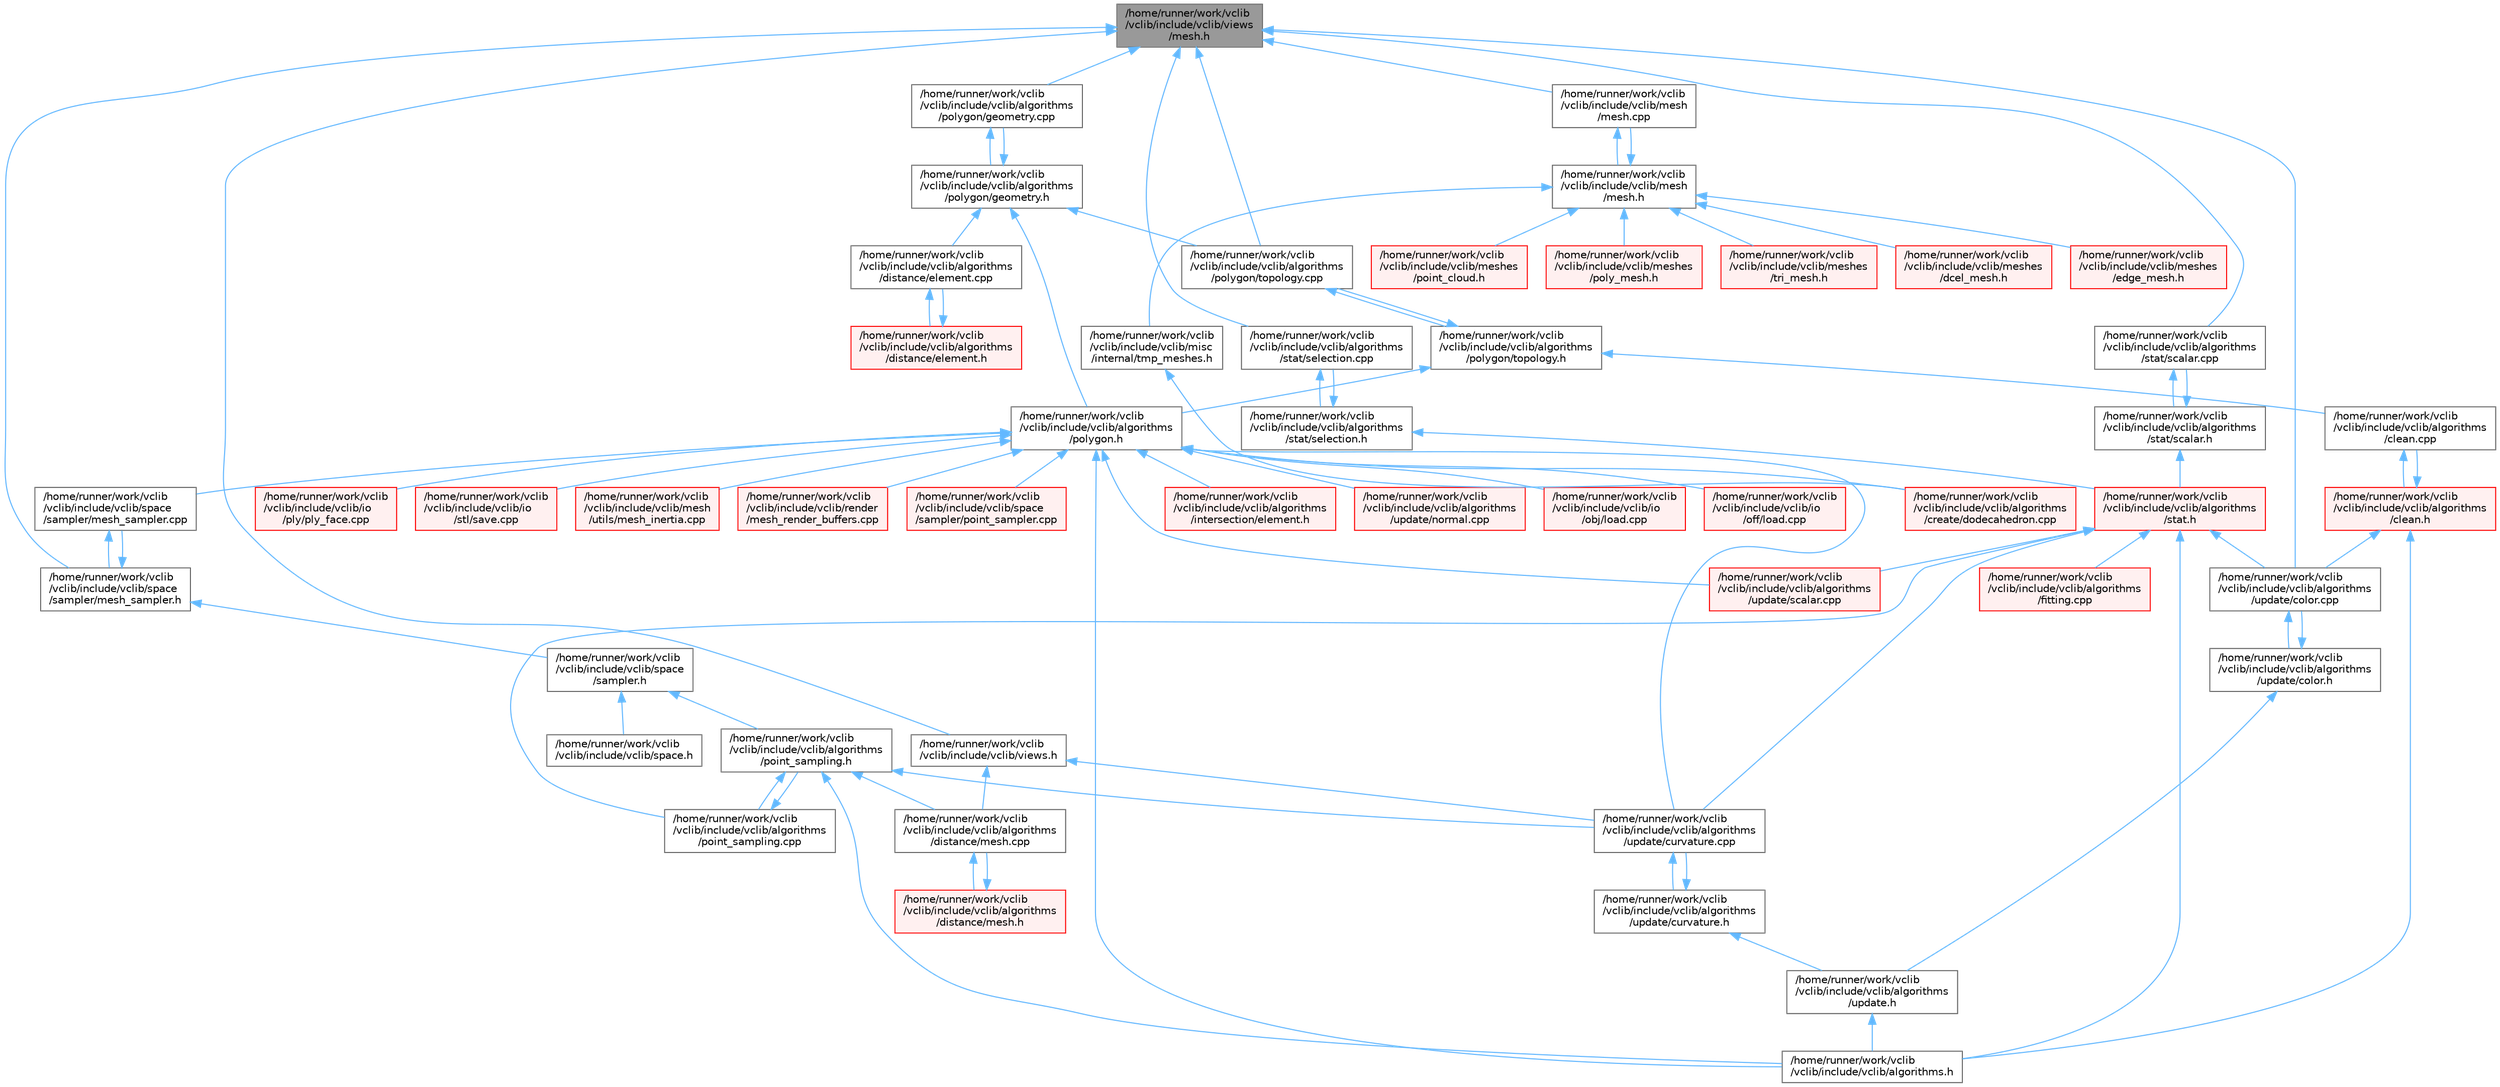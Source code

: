 digraph "/home/runner/work/vclib/vclib/include/vclib/views/mesh.h"
{
 // LATEX_PDF_SIZE
  bgcolor="transparent";
  edge [fontname=Helvetica,fontsize=10,labelfontname=Helvetica,labelfontsize=10];
  node [fontname=Helvetica,fontsize=10,shape=box,height=0.2,width=0.4];
  Node1 [label="/home/runner/work/vclib\l/vclib/include/vclib/views\l/mesh.h",height=0.2,width=0.4,color="gray40", fillcolor="grey60", style="filled", fontcolor="black",tooltip=" "];
  Node1 -> Node2 [dir="back",color="steelblue1",style="solid"];
  Node2 [label="/home/runner/work/vclib\l/vclib/include/vclib/algorithms\l/polygon/geometry.cpp",height=0.2,width=0.4,color="grey40", fillcolor="white", style="filled",URL="$geometry_8cpp.html",tooltip=" "];
  Node2 -> Node3 [dir="back",color="steelblue1",style="solid"];
  Node3 [label="/home/runner/work/vclib\l/vclib/include/vclib/algorithms\l/polygon/geometry.h",height=0.2,width=0.4,color="grey40", fillcolor="white", style="filled",URL="$geometry_8h.html",tooltip=" "];
  Node3 -> Node4 [dir="back",color="steelblue1",style="solid"];
  Node4 [label="/home/runner/work/vclib\l/vclib/include/vclib/algorithms\l/distance/element.cpp",height=0.2,width=0.4,color="grey40", fillcolor="white", style="filled",URL="$algorithms_2distance_2element_8cpp.html",tooltip=" "];
  Node4 -> Node5 [dir="back",color="steelblue1",style="solid"];
  Node5 [label="/home/runner/work/vclib\l/vclib/include/vclib/algorithms\l/distance/element.h",height=0.2,width=0.4,color="red", fillcolor="#FFF0F0", style="filled",URL="$algorithms_2distance_2element_8h.html",tooltip=" "];
  Node5 -> Node4 [dir="back",color="steelblue1",style="solid"];
  Node3 -> Node22 [dir="back",color="steelblue1",style="solid"];
  Node22 [label="/home/runner/work/vclib\l/vclib/include/vclib/algorithms\l/polygon.h",height=0.2,width=0.4,color="grey40", fillcolor="white", style="filled",URL="$algorithms_2polygon_8h.html",tooltip=" "];
  Node22 -> Node8 [dir="back",color="steelblue1",style="solid"];
  Node8 [label="/home/runner/work/vclib\l/vclib/include/vclib/algorithms.h",height=0.2,width=0.4,color="grey40", fillcolor="white", style="filled",URL="$algorithms_8h.html",tooltip=" "];
  Node22 -> Node23 [dir="back",color="steelblue1",style="solid"];
  Node23 [label="/home/runner/work/vclib\l/vclib/include/vclib/algorithms\l/create/dodecahedron.cpp",height=0.2,width=0.4,color="red", fillcolor="#FFF0F0", style="filled",URL="$dodecahedron_8cpp.html",tooltip=" "];
  Node22 -> Node26 [dir="back",color="steelblue1",style="solid"];
  Node26 [label="/home/runner/work/vclib\l/vclib/include/vclib/algorithms\l/intersection/element.h",height=0.2,width=0.4,color="red", fillcolor="#FFF0F0", style="filled",URL="$algorithms_2intersection_2element_8h.html",tooltip=" "];
  Node22 -> Node15 [dir="back",color="steelblue1",style="solid"];
  Node15 [label="/home/runner/work/vclib\l/vclib/include/vclib/algorithms\l/update/curvature.cpp",height=0.2,width=0.4,color="grey40", fillcolor="white", style="filled",URL="$curvature_8cpp.html",tooltip=" "];
  Node15 -> Node16 [dir="back",color="steelblue1",style="solid"];
  Node16 [label="/home/runner/work/vclib\l/vclib/include/vclib/algorithms\l/update/curvature.h",height=0.2,width=0.4,color="grey40", fillcolor="white", style="filled",URL="$curvature_8h.html",tooltip=" "];
  Node16 -> Node17 [dir="back",color="steelblue1",style="solid"];
  Node17 [label="/home/runner/work/vclib\l/vclib/include/vclib/algorithms\l/update.h",height=0.2,width=0.4,color="grey40", fillcolor="white", style="filled",URL="$update_8h.html",tooltip=" "];
  Node17 -> Node8 [dir="back",color="steelblue1",style="solid"];
  Node16 -> Node15 [dir="back",color="steelblue1",style="solid"];
  Node22 -> Node32 [dir="back",color="steelblue1",style="solid"];
  Node32 [label="/home/runner/work/vclib\l/vclib/include/vclib/algorithms\l/update/normal.cpp",height=0.2,width=0.4,color="red", fillcolor="#FFF0F0", style="filled",URL="$algorithms_2update_2normal_8cpp.html",tooltip=" "];
  Node22 -> Node38 [dir="back",color="steelblue1",style="solid"];
  Node38 [label="/home/runner/work/vclib\l/vclib/include/vclib/algorithms\l/update/scalar.cpp",height=0.2,width=0.4,color="red", fillcolor="#FFF0F0", style="filled",URL="$algorithms_2update_2scalar_8cpp.html",tooltip=" "];
  Node22 -> Node40 [dir="back",color="steelblue1",style="solid"];
  Node40 [label="/home/runner/work/vclib\l/vclib/include/vclib/io\l/obj/load.cpp",height=0.2,width=0.4,color="red", fillcolor="#FFF0F0", style="filled",URL="$obj_2load_8cpp.html",tooltip=" "];
  Node22 -> Node45 [dir="back",color="steelblue1",style="solid"];
  Node45 [label="/home/runner/work/vclib\l/vclib/include/vclib/io\l/off/load.cpp",height=0.2,width=0.4,color="red", fillcolor="#FFF0F0", style="filled",URL="$off_2load_8cpp.html",tooltip=" "];
  Node22 -> Node47 [dir="back",color="steelblue1",style="solid"];
  Node47 [label="/home/runner/work/vclib\l/vclib/include/vclib/io\l/ply/ply_face.cpp",height=0.2,width=0.4,color="red", fillcolor="#FFF0F0", style="filled",URL="$ply__face_8cpp.html",tooltip=" "];
  Node22 -> Node55 [dir="back",color="steelblue1",style="solid"];
  Node55 [label="/home/runner/work/vclib\l/vclib/include/vclib/io\l/stl/save.cpp",height=0.2,width=0.4,color="red", fillcolor="#FFF0F0", style="filled",URL="$stl_2save_8cpp.html",tooltip=" "];
  Node22 -> Node57 [dir="back",color="steelblue1",style="solid"];
  Node57 [label="/home/runner/work/vclib\l/vclib/include/vclib/mesh\l/utils/mesh_inertia.cpp",height=0.2,width=0.4,color="red", fillcolor="#FFF0F0", style="filled",URL="$mesh__inertia_8cpp.html",tooltip=" "];
  Node22 -> Node67 [dir="back",color="steelblue1",style="solid"];
  Node67 [label="/home/runner/work/vclib\l/vclib/include/vclib/render\l/mesh_render_buffers.cpp",height=0.2,width=0.4,color="red", fillcolor="#FFF0F0", style="filled",URL="$mesh__render__buffers_8cpp.html",tooltip=" "];
  Node22 -> Node71 [dir="back",color="steelblue1",style="solid"];
  Node71 [label="/home/runner/work/vclib\l/vclib/include/vclib/space\l/sampler/mesh_sampler.cpp",height=0.2,width=0.4,color="grey40", fillcolor="white", style="filled",URL="$mesh__sampler_8cpp.html",tooltip=" "];
  Node71 -> Node72 [dir="back",color="steelblue1",style="solid"];
  Node72 [label="/home/runner/work/vclib\l/vclib/include/vclib/space\l/sampler/mesh_sampler.h",height=0.2,width=0.4,color="grey40", fillcolor="white", style="filled",URL="$mesh__sampler_8h.html",tooltip=" "];
  Node72 -> Node73 [dir="back",color="steelblue1",style="solid"];
  Node73 [label="/home/runner/work/vclib\l/vclib/include/vclib/space\l/sampler.h",height=0.2,width=0.4,color="grey40", fillcolor="white", style="filled",URL="$space_2sampler_8h.html",tooltip=" "];
  Node73 -> Node64 [dir="back",color="steelblue1",style="solid"];
  Node64 [label="/home/runner/work/vclib\l/vclib/include/vclib/algorithms\l/point_sampling.h",height=0.2,width=0.4,color="grey40", fillcolor="white", style="filled",URL="$point__sampling_8h.html",tooltip=" "];
  Node64 -> Node8 [dir="back",color="steelblue1",style="solid"];
  Node64 -> Node13 [dir="back",color="steelblue1",style="solid"];
  Node13 [label="/home/runner/work/vclib\l/vclib/include/vclib/algorithms\l/distance/mesh.cpp",height=0.2,width=0.4,color="grey40", fillcolor="white", style="filled",URL="$algorithms_2distance_2mesh_8cpp.html",tooltip=" "];
  Node13 -> Node14 [dir="back",color="steelblue1",style="solid"];
  Node14 [label="/home/runner/work/vclib\l/vclib/include/vclib/algorithms\l/distance/mesh.h",height=0.2,width=0.4,color="red", fillcolor="#FFF0F0", style="filled",URL="$algorithms_2distance_2mesh_8h.html",tooltip=" "];
  Node14 -> Node13 [dir="back",color="steelblue1",style="solid"];
  Node64 -> Node63 [dir="back",color="steelblue1",style="solid"];
  Node63 [label="/home/runner/work/vclib\l/vclib/include/vclib/algorithms\l/point_sampling.cpp",height=0.2,width=0.4,color="grey40", fillcolor="white", style="filled",URL="$point__sampling_8cpp.html",tooltip=" "];
  Node63 -> Node64 [dir="back",color="steelblue1",style="solid"];
  Node64 -> Node15 [dir="back",color="steelblue1",style="solid"];
  Node73 -> Node18 [dir="back",color="steelblue1",style="solid"];
  Node18 [label="/home/runner/work/vclib\l/vclib/include/vclib/space.h",height=0.2,width=0.4,color="grey40", fillcolor="white", style="filled",URL="$space_8h.html",tooltip=" "];
  Node72 -> Node71 [dir="back",color="steelblue1",style="solid"];
  Node22 -> Node74 [dir="back",color="steelblue1",style="solid"];
  Node74 [label="/home/runner/work/vclib\l/vclib/include/vclib/space\l/sampler/point_sampler.cpp",height=0.2,width=0.4,color="red", fillcolor="#FFF0F0", style="filled",URL="$point__sampler_8cpp.html",tooltip=" "];
  Node3 -> Node2 [dir="back",color="steelblue1",style="solid"];
  Node3 -> Node76 [dir="back",color="steelblue1",style="solid"];
  Node76 [label="/home/runner/work/vclib\l/vclib/include/vclib/algorithms\l/polygon/topology.cpp",height=0.2,width=0.4,color="grey40", fillcolor="white", style="filled",URL="$polygon_2topology_8cpp.html",tooltip=" "];
  Node76 -> Node77 [dir="back",color="steelblue1",style="solid"];
  Node77 [label="/home/runner/work/vclib\l/vclib/include/vclib/algorithms\l/polygon/topology.h",height=0.2,width=0.4,color="grey40", fillcolor="white", style="filled",URL="$polygon_2topology_8h.html",tooltip=" "];
  Node77 -> Node78 [dir="back",color="steelblue1",style="solid"];
  Node78 [label="/home/runner/work/vclib\l/vclib/include/vclib/algorithms\l/clean.cpp",height=0.2,width=0.4,color="grey40", fillcolor="white", style="filled",URL="$clean_8cpp.html",tooltip=" "];
  Node78 -> Node79 [dir="back",color="steelblue1",style="solid"];
  Node79 [label="/home/runner/work/vclib\l/vclib/include/vclib/algorithms\l/clean.h",height=0.2,width=0.4,color="red", fillcolor="#FFF0F0", style="filled",URL="$clean_8h.html",tooltip=" "];
  Node79 -> Node8 [dir="back",color="steelblue1",style="solid"];
  Node79 -> Node78 [dir="back",color="steelblue1",style="solid"];
  Node79 -> Node65 [dir="back",color="steelblue1",style="solid"];
  Node65 [label="/home/runner/work/vclib\l/vclib/include/vclib/algorithms\l/update/color.cpp",height=0.2,width=0.4,color="grey40", fillcolor="white", style="filled",URL="$algorithms_2update_2color_8cpp.html",tooltip=" "];
  Node65 -> Node66 [dir="back",color="steelblue1",style="solid"];
  Node66 [label="/home/runner/work/vclib\l/vclib/include/vclib/algorithms\l/update/color.h",height=0.2,width=0.4,color="grey40", fillcolor="white", style="filled",URL="$algorithms_2update_2color_8h.html",tooltip=" "];
  Node66 -> Node17 [dir="back",color="steelblue1",style="solid"];
  Node66 -> Node65 [dir="back",color="steelblue1",style="solid"];
  Node77 -> Node22 [dir="back",color="steelblue1",style="solid"];
  Node77 -> Node76 [dir="back",color="steelblue1",style="solid"];
  Node1 -> Node76 [dir="back",color="steelblue1",style="solid"];
  Node1 -> Node82 [dir="back",color="steelblue1",style="solid"];
  Node82 [label="/home/runner/work/vclib\l/vclib/include/vclib/algorithms\l/stat/scalar.cpp",height=0.2,width=0.4,color="grey40", fillcolor="white", style="filled",URL="$algorithms_2stat_2scalar_8cpp.html",tooltip=" "];
  Node82 -> Node83 [dir="back",color="steelblue1",style="solid"];
  Node83 [label="/home/runner/work/vclib\l/vclib/include/vclib/algorithms\l/stat/scalar.h",height=0.2,width=0.4,color="grey40", fillcolor="white", style="filled",URL="$algorithms_2stat_2scalar_8h.html",tooltip=" "];
  Node83 -> Node60 [dir="back",color="steelblue1",style="solid"];
  Node60 [label="/home/runner/work/vclib\l/vclib/include/vclib/algorithms\l/stat.h",height=0.2,width=0.4,color="red", fillcolor="#FFF0F0", style="filled",URL="$stat_8h.html",tooltip=" "];
  Node60 -> Node8 [dir="back",color="steelblue1",style="solid"];
  Node60 -> Node61 [dir="back",color="steelblue1",style="solid"];
  Node61 [label="/home/runner/work/vclib\l/vclib/include/vclib/algorithms\l/fitting.cpp",height=0.2,width=0.4,color="red", fillcolor="#FFF0F0", style="filled",URL="$fitting_8cpp.html",tooltip=" "];
  Node60 -> Node63 [dir="back",color="steelblue1",style="solid"];
  Node60 -> Node65 [dir="back",color="steelblue1",style="solid"];
  Node60 -> Node15 [dir="back",color="steelblue1",style="solid"];
  Node60 -> Node38 [dir="back",color="steelblue1",style="solid"];
  Node83 -> Node82 [dir="back",color="steelblue1",style="solid"];
  Node1 -> Node84 [dir="back",color="steelblue1",style="solid"];
  Node84 [label="/home/runner/work/vclib\l/vclib/include/vclib/algorithms\l/stat/selection.cpp",height=0.2,width=0.4,color="grey40", fillcolor="white", style="filled",URL="$stat_2selection_8cpp.html",tooltip=" "];
  Node84 -> Node85 [dir="back",color="steelblue1",style="solid"];
  Node85 [label="/home/runner/work/vclib\l/vclib/include/vclib/algorithms\l/stat/selection.h",height=0.2,width=0.4,color="grey40", fillcolor="white", style="filled",URL="$algorithms_2stat_2selection_8h.html",tooltip=" "];
  Node85 -> Node60 [dir="back",color="steelblue1",style="solid"];
  Node85 -> Node84 [dir="back",color="steelblue1",style="solid"];
  Node1 -> Node65 [dir="back",color="steelblue1",style="solid"];
  Node1 -> Node86 [dir="back",color="steelblue1",style="solid"];
  Node86 [label="/home/runner/work/vclib\l/vclib/include/vclib/mesh\l/mesh.cpp",height=0.2,width=0.4,color="grey40", fillcolor="white", style="filled",URL="$mesh_2mesh_8cpp.html",tooltip=" "];
  Node86 -> Node87 [dir="back",color="steelblue1",style="solid"];
  Node87 [label="/home/runner/work/vclib\l/vclib/include/vclib/mesh\l/mesh.h",height=0.2,width=0.4,color="grey40", fillcolor="white", style="filled",URL="$mesh_2mesh_8h.html",tooltip=" "];
  Node87 -> Node86 [dir="back",color="steelblue1",style="solid"];
  Node87 -> Node88 [dir="back",color="steelblue1",style="solid"];
  Node88 [label="/home/runner/work/vclib\l/vclib/include/vclib/meshes\l/dcel_mesh.h",height=0.2,width=0.4,color="red", fillcolor="#FFF0F0", style="filled",URL="$dcel__mesh_8h.html",tooltip=" "];
  Node87 -> Node90 [dir="back",color="steelblue1",style="solid"];
  Node90 [label="/home/runner/work/vclib\l/vclib/include/vclib/meshes\l/edge_mesh.h",height=0.2,width=0.4,color="red", fillcolor="#FFF0F0", style="filled",URL="$edge__mesh_8h.html",tooltip=" "];
  Node87 -> Node91 [dir="back",color="steelblue1",style="solid"];
  Node91 [label="/home/runner/work/vclib\l/vclib/include/vclib/meshes\l/point_cloud.h",height=0.2,width=0.4,color="red", fillcolor="#FFF0F0", style="filled",URL="$point__cloud_8h.html",tooltip=" "];
  Node87 -> Node92 [dir="back",color="steelblue1",style="solid"];
  Node92 [label="/home/runner/work/vclib\l/vclib/include/vclib/meshes\l/poly_mesh.h",height=0.2,width=0.4,color="red", fillcolor="#FFF0F0", style="filled",URL="$poly__mesh_8h.html",tooltip=" "];
  Node87 -> Node93 [dir="back",color="steelblue1",style="solid"];
  Node93 [label="/home/runner/work/vclib\l/vclib/include/vclib/meshes\l/tri_mesh.h",height=0.2,width=0.4,color="red", fillcolor="#FFF0F0", style="filled",URL="$tri__mesh_8h.html",tooltip=" "];
  Node87 -> Node94 [dir="back",color="steelblue1",style="solid"];
  Node94 [label="/home/runner/work/vclib\l/vclib/include/vclib/misc\l/internal/tmp_meshes.h",height=0.2,width=0.4,color="grey40", fillcolor="white", style="filled",URL="$tmp__meshes_8h.html",tooltip=" "];
  Node94 -> Node23 [dir="back",color="steelblue1",style="solid"];
  Node1 -> Node72 [dir="back",color="steelblue1",style="solid"];
  Node1 -> Node95 [dir="back",color="steelblue1",style="solid"];
  Node95 [label="/home/runner/work/vclib\l/vclib/include/vclib/views.h",height=0.2,width=0.4,color="grey40", fillcolor="white", style="filled",URL="$views_8h.html",tooltip=" "];
  Node95 -> Node13 [dir="back",color="steelblue1",style="solid"];
  Node95 -> Node15 [dir="back",color="steelblue1",style="solid"];
}
